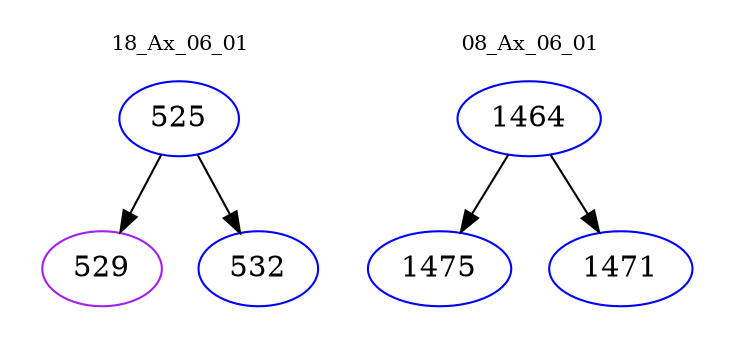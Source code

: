 digraph{
subgraph cluster_0 {
color = white
label = "18_Ax_06_01";
fontsize=10;
T0_525 [label="525", color="blue"]
T0_525 -> T0_529 [color="black"]
T0_529 [label="529", color="purple"]
T0_525 -> T0_532 [color="black"]
T0_532 [label="532", color="blue"]
}
subgraph cluster_1 {
color = white
label = "08_Ax_06_01";
fontsize=10;
T1_1464 [label="1464", color="blue"]
T1_1464 -> T1_1475 [color="black"]
T1_1475 [label="1475", color="blue"]
T1_1464 -> T1_1471 [color="black"]
T1_1471 [label="1471", color="blue"]
}
}

